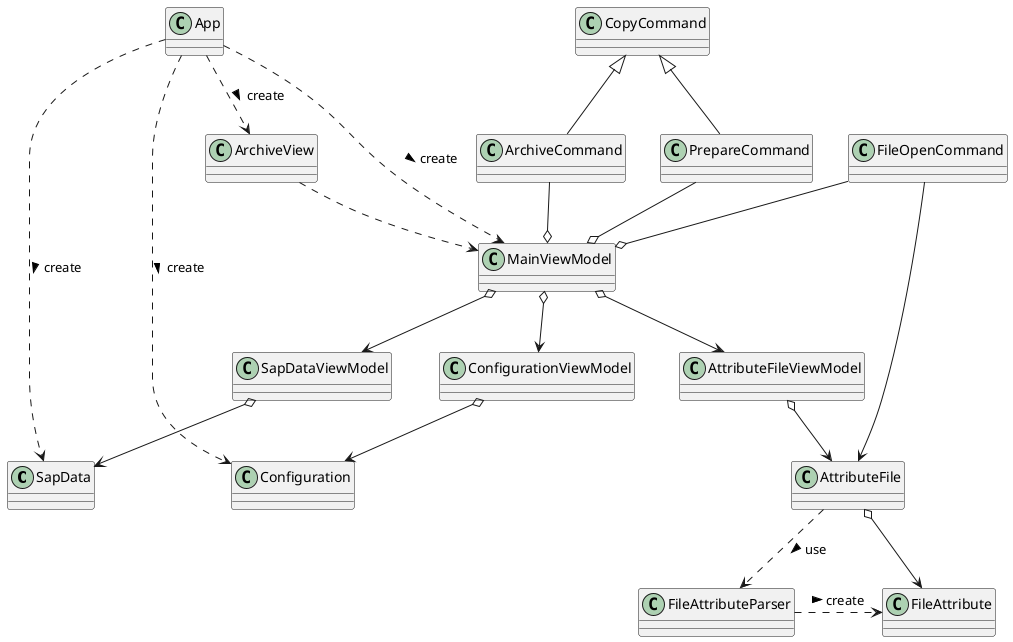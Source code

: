 @startuml 

class SapData
class Configuration
class AttributeFile
class FileAttribute
class FileAttributeParser


class SapDataViewModel
class AttributeFileViewModel

class CopyCommand
class ArchiveCommand
class PrepareCommand
class FileOpenCommand

App ..> MainViewModel : create >
App ..> ArchiveView : create >
App ..> Configuration : create >
App ..> SapData: create >

ArchiveView .-> MainViewModel
CopyCommand <|-- ArchiveCommand
CopyCommand <|-- PrepareCommand
ArchiveCommand --o MainViewModel
PrepareCommand --o MainViewModel
FileOpenCommand --o MainViewModel
FileOpenCommand ---> AttributeFile

AttributeFileViewModel o--> AttributeFile
AttributeFile o--> FileAttribute
AttributeFile ..> FileAttributeParser : use >
FileAttributeParser .> FileAttribute : create >

SapDataViewModel o--> SapData
ConfigurationViewModel o--> Configuration

MainViewModel o--> SapDataViewModel
MainViewModel o--> ConfigurationViewModel
MainViewModel o--> AttributeFileViewModel

@enduml

